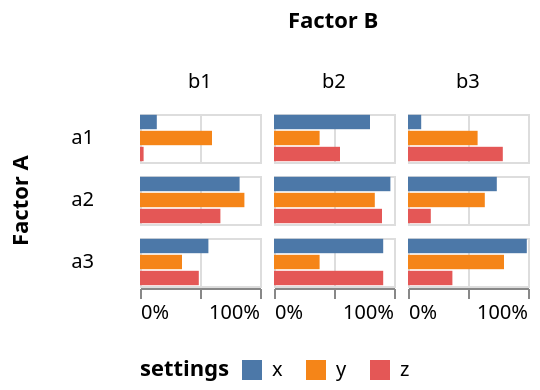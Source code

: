 {
  "$schema": "https://vega.github.io/schema/vega-lite/v5.json",
  "description": "A simple grid of bar charts to compare performance data.",
  "data": {
    "values": [
      {"a": "a1", "b": "b1", "c": "x", "p": "0.14"},
      {"a": "a1", "b": "b1", "c": "y", "p": "0.60"},
      {"a": "a1", "b": "b1", "c": "z", "p": "0.03"},
      {"a": "a1", "b": "b2", "c": "x", "p": "0.80"},
      {"a": "a1", "b": "b2", "c": "y", "p": "0.38"},
      {"a": "a1", "b": "b2", "c": "z", "p": "0.55"},
      {"a": "a1", "b": "b3", "c": "x", "p": "0.11"},
      {"a": "a1", "b": "b3", "c": "y", "p": "0.58"},
      {"a": "a1", "b": "b3", "c": "z", "p": "0.79"},
      {"a": "a2", "b": "b1", "c": "x", "p": "0.83"},
      {"a": "a2", "b": "b1", "c": "y", "p": "0.87"},
      {"a": "a2", "b": "b1", "c": "z", "p": "0.67"},
      {"a": "a2", "b": "b2", "c": "x", "p": "0.97"},
      {"a": "a2", "b": "b2", "c": "y", "p": "0.84"},
      {"a": "a2", "b": "b2", "c": "z", "p": "0.90"},
      {"a": "a2", "b": "b3", "c": "x", "p": "0.74"},
      {"a": "a2", "b": "b3", "c": "y", "p": "0.64"},
      {"a": "a2", "b": "b3", "c": "z", "p": "0.19"},
      {"a": "a3", "b": "b1", "c": "x", "p": "0.57"},
      {"a": "a3", "b": "b1", "c": "y", "p": "0.35"},
      {"a": "a3", "b": "b1", "c": "z", "p": "0.49"},
      {"a": "a3", "b": "b2", "c": "x", "p": "0.91"},
      {"a": "a3", "b": "b2", "c": "y", "p": "0.38"},
      {"a": "a3", "b": "b2", "c": "z", "p": "0.91"},
      {"a": "a3", "b": "b3", "c": "x", "p": "0.99"},
      {"a": "a3", "b": "b3", "c": "y", "p": "0.80"},
      {"a": "a3", "b": "b3", "c": "z", "p": "0.37"}
    ]
  },
  "spacing": 5,
  "facet": {
    "row": {"field": "a", "title": "Factor A", "header": {"labelAngle": 0}},
    "column": {"field": "b", "title": "Factor B"}
  },
  "spec": {
    "width": 60,
    "height": {"step": 8},
    "mark": "bar",
    "encoding": {
      "y": {"field": "c", "type": "nominal", "axis": null},
      "x": {
        "field": "p",
        "type": "quantitative",
        "axis": {"format": "%"},
        "title": null
      },
      "color": {
        "field": "c",
        "type": "nominal",
        "legend": {"orient": "bottom", "titleOrient": "left"},
        "title": "settings"
      }
    }
  }
}

